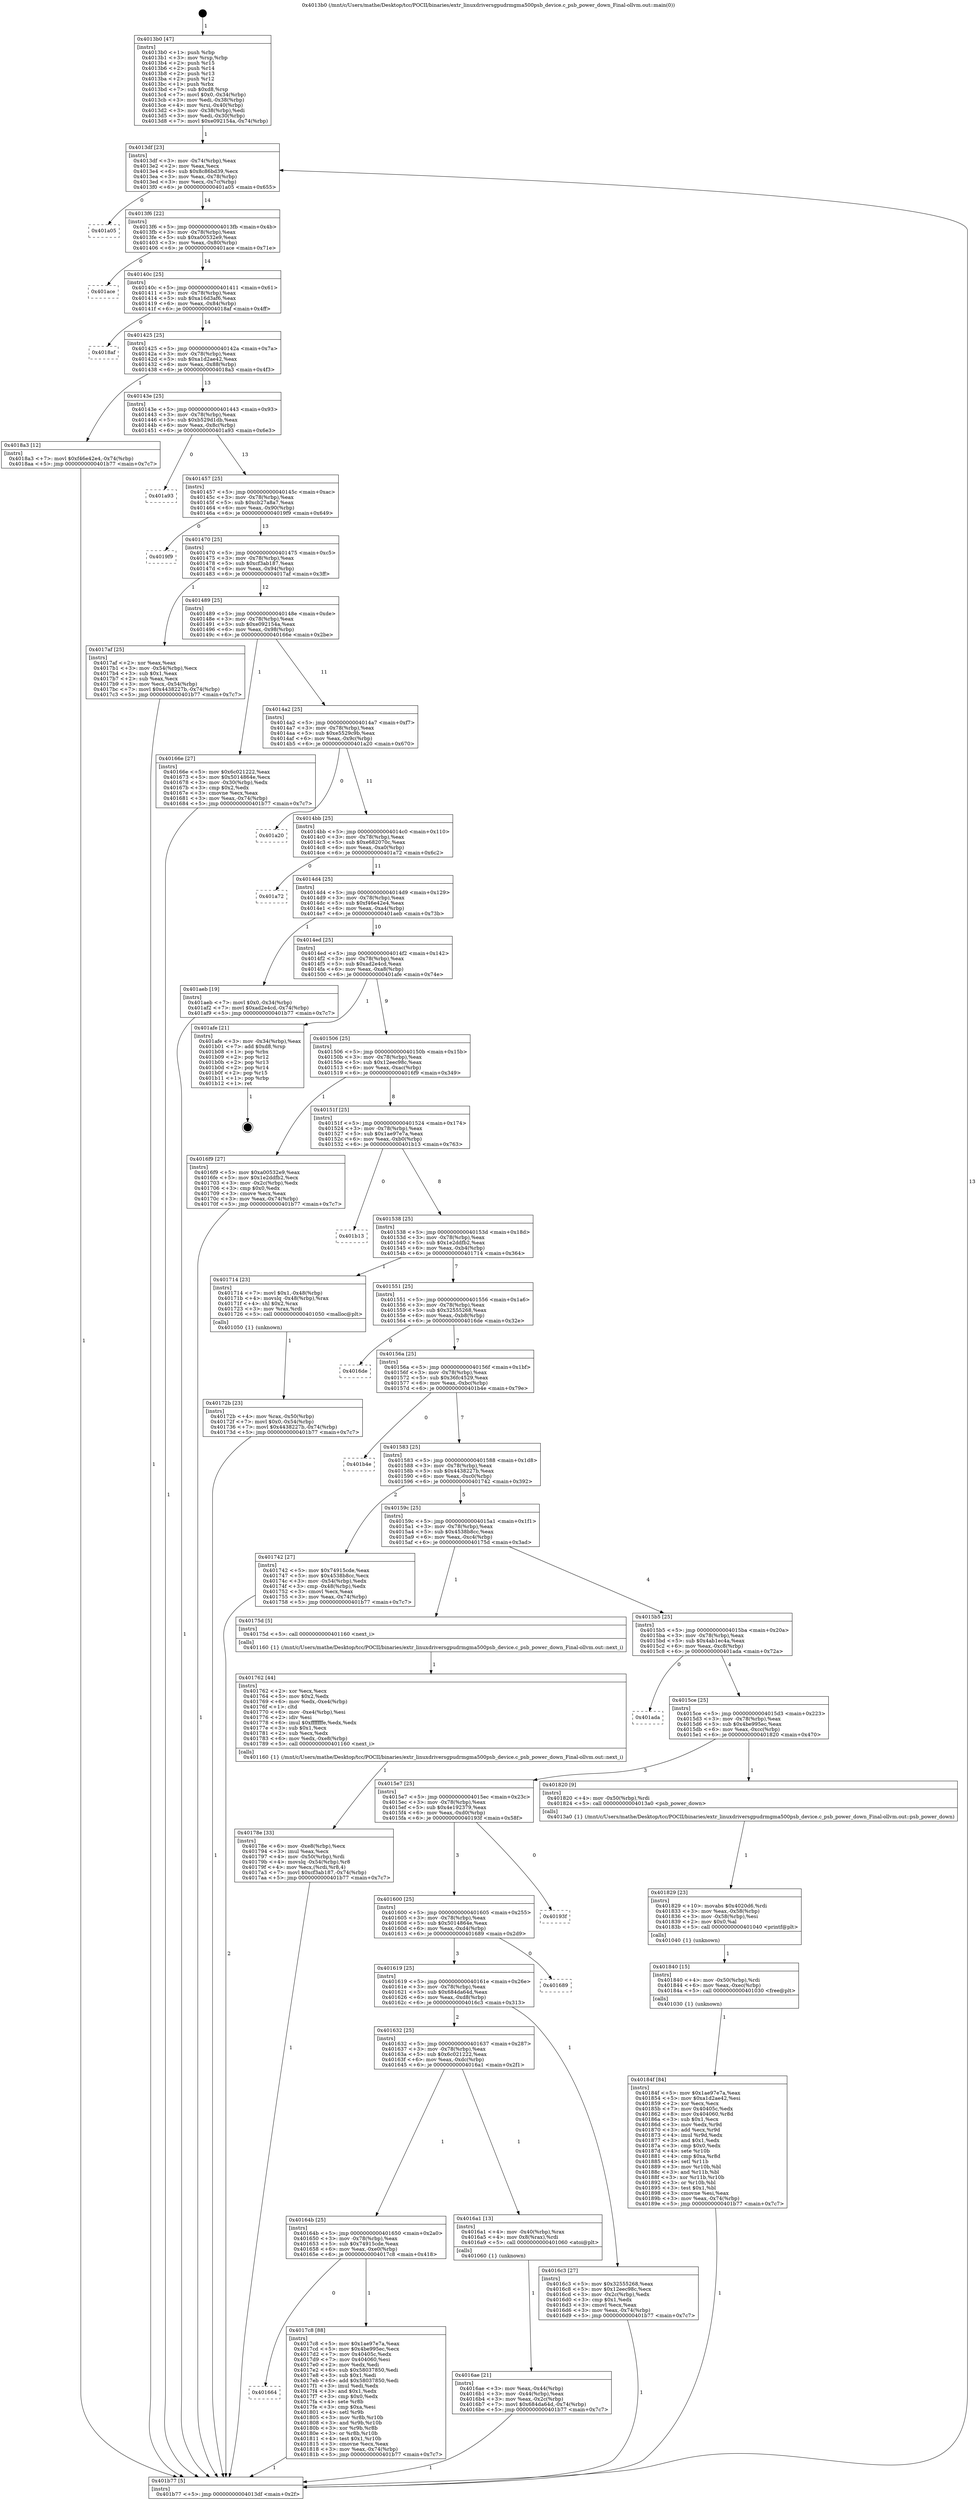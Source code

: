 digraph "0x4013b0" {
  label = "0x4013b0 (/mnt/c/Users/mathe/Desktop/tcc/POCII/binaries/extr_linuxdriversgpudrmgma500psb_device.c_psb_power_down_Final-ollvm.out::main(0))"
  labelloc = "t"
  node[shape=record]

  Entry [label="",width=0.3,height=0.3,shape=circle,fillcolor=black,style=filled]
  "0x4013df" [label="{
     0x4013df [23]\l
     | [instrs]\l
     &nbsp;&nbsp;0x4013df \<+3\>: mov -0x74(%rbp),%eax\l
     &nbsp;&nbsp;0x4013e2 \<+2\>: mov %eax,%ecx\l
     &nbsp;&nbsp;0x4013e4 \<+6\>: sub $0x8c86bd39,%ecx\l
     &nbsp;&nbsp;0x4013ea \<+3\>: mov %eax,-0x78(%rbp)\l
     &nbsp;&nbsp;0x4013ed \<+3\>: mov %ecx,-0x7c(%rbp)\l
     &nbsp;&nbsp;0x4013f0 \<+6\>: je 0000000000401a05 \<main+0x655\>\l
  }"]
  "0x401a05" [label="{
     0x401a05\l
  }", style=dashed]
  "0x4013f6" [label="{
     0x4013f6 [22]\l
     | [instrs]\l
     &nbsp;&nbsp;0x4013f6 \<+5\>: jmp 00000000004013fb \<main+0x4b\>\l
     &nbsp;&nbsp;0x4013fb \<+3\>: mov -0x78(%rbp),%eax\l
     &nbsp;&nbsp;0x4013fe \<+5\>: sub $0xa00532e9,%eax\l
     &nbsp;&nbsp;0x401403 \<+3\>: mov %eax,-0x80(%rbp)\l
     &nbsp;&nbsp;0x401406 \<+6\>: je 0000000000401ace \<main+0x71e\>\l
  }"]
  Exit [label="",width=0.3,height=0.3,shape=circle,fillcolor=black,style=filled,peripheries=2]
  "0x401ace" [label="{
     0x401ace\l
  }", style=dashed]
  "0x40140c" [label="{
     0x40140c [25]\l
     | [instrs]\l
     &nbsp;&nbsp;0x40140c \<+5\>: jmp 0000000000401411 \<main+0x61\>\l
     &nbsp;&nbsp;0x401411 \<+3\>: mov -0x78(%rbp),%eax\l
     &nbsp;&nbsp;0x401414 \<+5\>: sub $0xa16d3af6,%eax\l
     &nbsp;&nbsp;0x401419 \<+6\>: mov %eax,-0x84(%rbp)\l
     &nbsp;&nbsp;0x40141f \<+6\>: je 00000000004018af \<main+0x4ff\>\l
  }"]
  "0x40184f" [label="{
     0x40184f [84]\l
     | [instrs]\l
     &nbsp;&nbsp;0x40184f \<+5\>: mov $0x1ae97e7a,%eax\l
     &nbsp;&nbsp;0x401854 \<+5\>: mov $0xa1d2ae42,%esi\l
     &nbsp;&nbsp;0x401859 \<+2\>: xor %ecx,%ecx\l
     &nbsp;&nbsp;0x40185b \<+7\>: mov 0x40405c,%edx\l
     &nbsp;&nbsp;0x401862 \<+8\>: mov 0x404060,%r8d\l
     &nbsp;&nbsp;0x40186a \<+3\>: sub $0x1,%ecx\l
     &nbsp;&nbsp;0x40186d \<+3\>: mov %edx,%r9d\l
     &nbsp;&nbsp;0x401870 \<+3\>: add %ecx,%r9d\l
     &nbsp;&nbsp;0x401873 \<+4\>: imul %r9d,%edx\l
     &nbsp;&nbsp;0x401877 \<+3\>: and $0x1,%edx\l
     &nbsp;&nbsp;0x40187a \<+3\>: cmp $0x0,%edx\l
     &nbsp;&nbsp;0x40187d \<+4\>: sete %r10b\l
     &nbsp;&nbsp;0x401881 \<+4\>: cmp $0xa,%r8d\l
     &nbsp;&nbsp;0x401885 \<+4\>: setl %r11b\l
     &nbsp;&nbsp;0x401889 \<+3\>: mov %r10b,%bl\l
     &nbsp;&nbsp;0x40188c \<+3\>: and %r11b,%bl\l
     &nbsp;&nbsp;0x40188f \<+3\>: xor %r11b,%r10b\l
     &nbsp;&nbsp;0x401892 \<+3\>: or %r10b,%bl\l
     &nbsp;&nbsp;0x401895 \<+3\>: test $0x1,%bl\l
     &nbsp;&nbsp;0x401898 \<+3\>: cmovne %esi,%eax\l
     &nbsp;&nbsp;0x40189b \<+3\>: mov %eax,-0x74(%rbp)\l
     &nbsp;&nbsp;0x40189e \<+5\>: jmp 0000000000401b77 \<main+0x7c7\>\l
  }"]
  "0x4018af" [label="{
     0x4018af\l
  }", style=dashed]
  "0x401425" [label="{
     0x401425 [25]\l
     | [instrs]\l
     &nbsp;&nbsp;0x401425 \<+5\>: jmp 000000000040142a \<main+0x7a\>\l
     &nbsp;&nbsp;0x40142a \<+3\>: mov -0x78(%rbp),%eax\l
     &nbsp;&nbsp;0x40142d \<+5\>: sub $0xa1d2ae42,%eax\l
     &nbsp;&nbsp;0x401432 \<+6\>: mov %eax,-0x88(%rbp)\l
     &nbsp;&nbsp;0x401438 \<+6\>: je 00000000004018a3 \<main+0x4f3\>\l
  }"]
  "0x401840" [label="{
     0x401840 [15]\l
     | [instrs]\l
     &nbsp;&nbsp;0x401840 \<+4\>: mov -0x50(%rbp),%rdi\l
     &nbsp;&nbsp;0x401844 \<+6\>: mov %eax,-0xec(%rbp)\l
     &nbsp;&nbsp;0x40184a \<+5\>: call 0000000000401030 \<free@plt\>\l
     | [calls]\l
     &nbsp;&nbsp;0x401030 \{1\} (unknown)\l
  }"]
  "0x4018a3" [label="{
     0x4018a3 [12]\l
     | [instrs]\l
     &nbsp;&nbsp;0x4018a3 \<+7\>: movl $0xf46e42e4,-0x74(%rbp)\l
     &nbsp;&nbsp;0x4018aa \<+5\>: jmp 0000000000401b77 \<main+0x7c7\>\l
  }"]
  "0x40143e" [label="{
     0x40143e [25]\l
     | [instrs]\l
     &nbsp;&nbsp;0x40143e \<+5\>: jmp 0000000000401443 \<main+0x93\>\l
     &nbsp;&nbsp;0x401443 \<+3\>: mov -0x78(%rbp),%eax\l
     &nbsp;&nbsp;0x401446 \<+5\>: sub $0xb529d1db,%eax\l
     &nbsp;&nbsp;0x40144b \<+6\>: mov %eax,-0x8c(%rbp)\l
     &nbsp;&nbsp;0x401451 \<+6\>: je 0000000000401a93 \<main+0x6e3\>\l
  }"]
  "0x401829" [label="{
     0x401829 [23]\l
     | [instrs]\l
     &nbsp;&nbsp;0x401829 \<+10\>: movabs $0x4020d6,%rdi\l
     &nbsp;&nbsp;0x401833 \<+3\>: mov %eax,-0x58(%rbp)\l
     &nbsp;&nbsp;0x401836 \<+3\>: mov -0x58(%rbp),%esi\l
     &nbsp;&nbsp;0x401839 \<+2\>: mov $0x0,%al\l
     &nbsp;&nbsp;0x40183b \<+5\>: call 0000000000401040 \<printf@plt\>\l
     | [calls]\l
     &nbsp;&nbsp;0x401040 \{1\} (unknown)\l
  }"]
  "0x401a93" [label="{
     0x401a93\l
  }", style=dashed]
  "0x401457" [label="{
     0x401457 [25]\l
     | [instrs]\l
     &nbsp;&nbsp;0x401457 \<+5\>: jmp 000000000040145c \<main+0xac\>\l
     &nbsp;&nbsp;0x40145c \<+3\>: mov -0x78(%rbp),%eax\l
     &nbsp;&nbsp;0x40145f \<+5\>: sub $0xcb27a8a7,%eax\l
     &nbsp;&nbsp;0x401464 \<+6\>: mov %eax,-0x90(%rbp)\l
     &nbsp;&nbsp;0x40146a \<+6\>: je 00000000004019f9 \<main+0x649\>\l
  }"]
  "0x401664" [label="{
     0x401664\l
  }", style=dashed]
  "0x4019f9" [label="{
     0x4019f9\l
  }", style=dashed]
  "0x401470" [label="{
     0x401470 [25]\l
     | [instrs]\l
     &nbsp;&nbsp;0x401470 \<+5\>: jmp 0000000000401475 \<main+0xc5\>\l
     &nbsp;&nbsp;0x401475 \<+3\>: mov -0x78(%rbp),%eax\l
     &nbsp;&nbsp;0x401478 \<+5\>: sub $0xcf3ab187,%eax\l
     &nbsp;&nbsp;0x40147d \<+6\>: mov %eax,-0x94(%rbp)\l
     &nbsp;&nbsp;0x401483 \<+6\>: je 00000000004017af \<main+0x3ff\>\l
  }"]
  "0x4017c8" [label="{
     0x4017c8 [88]\l
     | [instrs]\l
     &nbsp;&nbsp;0x4017c8 \<+5\>: mov $0x1ae97e7a,%eax\l
     &nbsp;&nbsp;0x4017cd \<+5\>: mov $0x4be995ec,%ecx\l
     &nbsp;&nbsp;0x4017d2 \<+7\>: mov 0x40405c,%edx\l
     &nbsp;&nbsp;0x4017d9 \<+7\>: mov 0x404060,%esi\l
     &nbsp;&nbsp;0x4017e0 \<+2\>: mov %edx,%edi\l
     &nbsp;&nbsp;0x4017e2 \<+6\>: sub $0x58037850,%edi\l
     &nbsp;&nbsp;0x4017e8 \<+3\>: sub $0x1,%edi\l
     &nbsp;&nbsp;0x4017eb \<+6\>: add $0x58037850,%edi\l
     &nbsp;&nbsp;0x4017f1 \<+3\>: imul %edi,%edx\l
     &nbsp;&nbsp;0x4017f4 \<+3\>: and $0x1,%edx\l
     &nbsp;&nbsp;0x4017f7 \<+3\>: cmp $0x0,%edx\l
     &nbsp;&nbsp;0x4017fa \<+4\>: sete %r8b\l
     &nbsp;&nbsp;0x4017fe \<+3\>: cmp $0xa,%esi\l
     &nbsp;&nbsp;0x401801 \<+4\>: setl %r9b\l
     &nbsp;&nbsp;0x401805 \<+3\>: mov %r8b,%r10b\l
     &nbsp;&nbsp;0x401808 \<+3\>: and %r9b,%r10b\l
     &nbsp;&nbsp;0x40180b \<+3\>: xor %r9b,%r8b\l
     &nbsp;&nbsp;0x40180e \<+3\>: or %r8b,%r10b\l
     &nbsp;&nbsp;0x401811 \<+4\>: test $0x1,%r10b\l
     &nbsp;&nbsp;0x401815 \<+3\>: cmovne %ecx,%eax\l
     &nbsp;&nbsp;0x401818 \<+3\>: mov %eax,-0x74(%rbp)\l
     &nbsp;&nbsp;0x40181b \<+5\>: jmp 0000000000401b77 \<main+0x7c7\>\l
  }"]
  "0x4017af" [label="{
     0x4017af [25]\l
     | [instrs]\l
     &nbsp;&nbsp;0x4017af \<+2\>: xor %eax,%eax\l
     &nbsp;&nbsp;0x4017b1 \<+3\>: mov -0x54(%rbp),%ecx\l
     &nbsp;&nbsp;0x4017b4 \<+3\>: sub $0x1,%eax\l
     &nbsp;&nbsp;0x4017b7 \<+2\>: sub %eax,%ecx\l
     &nbsp;&nbsp;0x4017b9 \<+3\>: mov %ecx,-0x54(%rbp)\l
     &nbsp;&nbsp;0x4017bc \<+7\>: movl $0x4438227b,-0x74(%rbp)\l
     &nbsp;&nbsp;0x4017c3 \<+5\>: jmp 0000000000401b77 \<main+0x7c7\>\l
  }"]
  "0x401489" [label="{
     0x401489 [25]\l
     | [instrs]\l
     &nbsp;&nbsp;0x401489 \<+5\>: jmp 000000000040148e \<main+0xde\>\l
     &nbsp;&nbsp;0x40148e \<+3\>: mov -0x78(%rbp),%eax\l
     &nbsp;&nbsp;0x401491 \<+5\>: sub $0xe092154a,%eax\l
     &nbsp;&nbsp;0x401496 \<+6\>: mov %eax,-0x98(%rbp)\l
     &nbsp;&nbsp;0x40149c \<+6\>: je 000000000040166e \<main+0x2be\>\l
  }"]
  "0x40178e" [label="{
     0x40178e [33]\l
     | [instrs]\l
     &nbsp;&nbsp;0x40178e \<+6\>: mov -0xe8(%rbp),%ecx\l
     &nbsp;&nbsp;0x401794 \<+3\>: imul %eax,%ecx\l
     &nbsp;&nbsp;0x401797 \<+4\>: mov -0x50(%rbp),%rdi\l
     &nbsp;&nbsp;0x40179b \<+4\>: movslq -0x54(%rbp),%r8\l
     &nbsp;&nbsp;0x40179f \<+4\>: mov %ecx,(%rdi,%r8,4)\l
     &nbsp;&nbsp;0x4017a3 \<+7\>: movl $0xcf3ab187,-0x74(%rbp)\l
     &nbsp;&nbsp;0x4017aa \<+5\>: jmp 0000000000401b77 \<main+0x7c7\>\l
  }"]
  "0x40166e" [label="{
     0x40166e [27]\l
     | [instrs]\l
     &nbsp;&nbsp;0x40166e \<+5\>: mov $0x6c021222,%eax\l
     &nbsp;&nbsp;0x401673 \<+5\>: mov $0x5014864e,%ecx\l
     &nbsp;&nbsp;0x401678 \<+3\>: mov -0x30(%rbp),%edx\l
     &nbsp;&nbsp;0x40167b \<+3\>: cmp $0x2,%edx\l
     &nbsp;&nbsp;0x40167e \<+3\>: cmovne %ecx,%eax\l
     &nbsp;&nbsp;0x401681 \<+3\>: mov %eax,-0x74(%rbp)\l
     &nbsp;&nbsp;0x401684 \<+5\>: jmp 0000000000401b77 \<main+0x7c7\>\l
  }"]
  "0x4014a2" [label="{
     0x4014a2 [25]\l
     | [instrs]\l
     &nbsp;&nbsp;0x4014a2 \<+5\>: jmp 00000000004014a7 \<main+0xf7\>\l
     &nbsp;&nbsp;0x4014a7 \<+3\>: mov -0x78(%rbp),%eax\l
     &nbsp;&nbsp;0x4014aa \<+5\>: sub $0xe5529c9b,%eax\l
     &nbsp;&nbsp;0x4014af \<+6\>: mov %eax,-0x9c(%rbp)\l
     &nbsp;&nbsp;0x4014b5 \<+6\>: je 0000000000401a20 \<main+0x670\>\l
  }"]
  "0x401b77" [label="{
     0x401b77 [5]\l
     | [instrs]\l
     &nbsp;&nbsp;0x401b77 \<+5\>: jmp 00000000004013df \<main+0x2f\>\l
  }"]
  "0x4013b0" [label="{
     0x4013b0 [47]\l
     | [instrs]\l
     &nbsp;&nbsp;0x4013b0 \<+1\>: push %rbp\l
     &nbsp;&nbsp;0x4013b1 \<+3\>: mov %rsp,%rbp\l
     &nbsp;&nbsp;0x4013b4 \<+2\>: push %r15\l
     &nbsp;&nbsp;0x4013b6 \<+2\>: push %r14\l
     &nbsp;&nbsp;0x4013b8 \<+2\>: push %r13\l
     &nbsp;&nbsp;0x4013ba \<+2\>: push %r12\l
     &nbsp;&nbsp;0x4013bc \<+1\>: push %rbx\l
     &nbsp;&nbsp;0x4013bd \<+7\>: sub $0xd8,%rsp\l
     &nbsp;&nbsp;0x4013c4 \<+7\>: movl $0x0,-0x34(%rbp)\l
     &nbsp;&nbsp;0x4013cb \<+3\>: mov %edi,-0x38(%rbp)\l
     &nbsp;&nbsp;0x4013ce \<+4\>: mov %rsi,-0x40(%rbp)\l
     &nbsp;&nbsp;0x4013d2 \<+3\>: mov -0x38(%rbp),%edi\l
     &nbsp;&nbsp;0x4013d5 \<+3\>: mov %edi,-0x30(%rbp)\l
     &nbsp;&nbsp;0x4013d8 \<+7\>: movl $0xe092154a,-0x74(%rbp)\l
  }"]
  "0x401762" [label="{
     0x401762 [44]\l
     | [instrs]\l
     &nbsp;&nbsp;0x401762 \<+2\>: xor %ecx,%ecx\l
     &nbsp;&nbsp;0x401764 \<+5\>: mov $0x2,%edx\l
     &nbsp;&nbsp;0x401769 \<+6\>: mov %edx,-0xe4(%rbp)\l
     &nbsp;&nbsp;0x40176f \<+1\>: cltd\l
     &nbsp;&nbsp;0x401770 \<+6\>: mov -0xe4(%rbp),%esi\l
     &nbsp;&nbsp;0x401776 \<+2\>: idiv %esi\l
     &nbsp;&nbsp;0x401778 \<+6\>: imul $0xfffffffe,%edx,%edx\l
     &nbsp;&nbsp;0x40177e \<+3\>: sub $0x1,%ecx\l
     &nbsp;&nbsp;0x401781 \<+2\>: sub %ecx,%edx\l
     &nbsp;&nbsp;0x401783 \<+6\>: mov %edx,-0xe8(%rbp)\l
     &nbsp;&nbsp;0x401789 \<+5\>: call 0000000000401160 \<next_i\>\l
     | [calls]\l
     &nbsp;&nbsp;0x401160 \{1\} (/mnt/c/Users/mathe/Desktop/tcc/POCII/binaries/extr_linuxdriversgpudrmgma500psb_device.c_psb_power_down_Final-ollvm.out::next_i)\l
  }"]
  "0x401a20" [label="{
     0x401a20\l
  }", style=dashed]
  "0x4014bb" [label="{
     0x4014bb [25]\l
     | [instrs]\l
     &nbsp;&nbsp;0x4014bb \<+5\>: jmp 00000000004014c0 \<main+0x110\>\l
     &nbsp;&nbsp;0x4014c0 \<+3\>: mov -0x78(%rbp),%eax\l
     &nbsp;&nbsp;0x4014c3 \<+5\>: sub $0xe682070c,%eax\l
     &nbsp;&nbsp;0x4014c8 \<+6\>: mov %eax,-0xa0(%rbp)\l
     &nbsp;&nbsp;0x4014ce \<+6\>: je 0000000000401a72 \<main+0x6c2\>\l
  }"]
  "0x40172b" [label="{
     0x40172b [23]\l
     | [instrs]\l
     &nbsp;&nbsp;0x40172b \<+4\>: mov %rax,-0x50(%rbp)\l
     &nbsp;&nbsp;0x40172f \<+7\>: movl $0x0,-0x54(%rbp)\l
     &nbsp;&nbsp;0x401736 \<+7\>: movl $0x4438227b,-0x74(%rbp)\l
     &nbsp;&nbsp;0x40173d \<+5\>: jmp 0000000000401b77 \<main+0x7c7\>\l
  }"]
  "0x401a72" [label="{
     0x401a72\l
  }", style=dashed]
  "0x4014d4" [label="{
     0x4014d4 [25]\l
     | [instrs]\l
     &nbsp;&nbsp;0x4014d4 \<+5\>: jmp 00000000004014d9 \<main+0x129\>\l
     &nbsp;&nbsp;0x4014d9 \<+3\>: mov -0x78(%rbp),%eax\l
     &nbsp;&nbsp;0x4014dc \<+5\>: sub $0xf46e42e4,%eax\l
     &nbsp;&nbsp;0x4014e1 \<+6\>: mov %eax,-0xa4(%rbp)\l
     &nbsp;&nbsp;0x4014e7 \<+6\>: je 0000000000401aeb \<main+0x73b\>\l
  }"]
  "0x4016ae" [label="{
     0x4016ae [21]\l
     | [instrs]\l
     &nbsp;&nbsp;0x4016ae \<+3\>: mov %eax,-0x44(%rbp)\l
     &nbsp;&nbsp;0x4016b1 \<+3\>: mov -0x44(%rbp),%eax\l
     &nbsp;&nbsp;0x4016b4 \<+3\>: mov %eax,-0x2c(%rbp)\l
     &nbsp;&nbsp;0x4016b7 \<+7\>: movl $0x684da64d,-0x74(%rbp)\l
     &nbsp;&nbsp;0x4016be \<+5\>: jmp 0000000000401b77 \<main+0x7c7\>\l
  }"]
  "0x401aeb" [label="{
     0x401aeb [19]\l
     | [instrs]\l
     &nbsp;&nbsp;0x401aeb \<+7\>: movl $0x0,-0x34(%rbp)\l
     &nbsp;&nbsp;0x401af2 \<+7\>: movl $0xad2e4cd,-0x74(%rbp)\l
     &nbsp;&nbsp;0x401af9 \<+5\>: jmp 0000000000401b77 \<main+0x7c7\>\l
  }"]
  "0x4014ed" [label="{
     0x4014ed [25]\l
     | [instrs]\l
     &nbsp;&nbsp;0x4014ed \<+5\>: jmp 00000000004014f2 \<main+0x142\>\l
     &nbsp;&nbsp;0x4014f2 \<+3\>: mov -0x78(%rbp),%eax\l
     &nbsp;&nbsp;0x4014f5 \<+5\>: sub $0xad2e4cd,%eax\l
     &nbsp;&nbsp;0x4014fa \<+6\>: mov %eax,-0xa8(%rbp)\l
     &nbsp;&nbsp;0x401500 \<+6\>: je 0000000000401afe \<main+0x74e\>\l
  }"]
  "0x40164b" [label="{
     0x40164b [25]\l
     | [instrs]\l
     &nbsp;&nbsp;0x40164b \<+5\>: jmp 0000000000401650 \<main+0x2a0\>\l
     &nbsp;&nbsp;0x401650 \<+3\>: mov -0x78(%rbp),%eax\l
     &nbsp;&nbsp;0x401653 \<+5\>: sub $0x74915cde,%eax\l
     &nbsp;&nbsp;0x401658 \<+6\>: mov %eax,-0xe0(%rbp)\l
     &nbsp;&nbsp;0x40165e \<+6\>: je 00000000004017c8 \<main+0x418\>\l
  }"]
  "0x401afe" [label="{
     0x401afe [21]\l
     | [instrs]\l
     &nbsp;&nbsp;0x401afe \<+3\>: mov -0x34(%rbp),%eax\l
     &nbsp;&nbsp;0x401b01 \<+7\>: add $0xd8,%rsp\l
     &nbsp;&nbsp;0x401b08 \<+1\>: pop %rbx\l
     &nbsp;&nbsp;0x401b09 \<+2\>: pop %r12\l
     &nbsp;&nbsp;0x401b0b \<+2\>: pop %r13\l
     &nbsp;&nbsp;0x401b0d \<+2\>: pop %r14\l
     &nbsp;&nbsp;0x401b0f \<+2\>: pop %r15\l
     &nbsp;&nbsp;0x401b11 \<+1\>: pop %rbp\l
     &nbsp;&nbsp;0x401b12 \<+1\>: ret\l
  }"]
  "0x401506" [label="{
     0x401506 [25]\l
     | [instrs]\l
     &nbsp;&nbsp;0x401506 \<+5\>: jmp 000000000040150b \<main+0x15b\>\l
     &nbsp;&nbsp;0x40150b \<+3\>: mov -0x78(%rbp),%eax\l
     &nbsp;&nbsp;0x40150e \<+5\>: sub $0x12eec98c,%eax\l
     &nbsp;&nbsp;0x401513 \<+6\>: mov %eax,-0xac(%rbp)\l
     &nbsp;&nbsp;0x401519 \<+6\>: je 00000000004016f9 \<main+0x349\>\l
  }"]
  "0x4016a1" [label="{
     0x4016a1 [13]\l
     | [instrs]\l
     &nbsp;&nbsp;0x4016a1 \<+4\>: mov -0x40(%rbp),%rax\l
     &nbsp;&nbsp;0x4016a5 \<+4\>: mov 0x8(%rax),%rdi\l
     &nbsp;&nbsp;0x4016a9 \<+5\>: call 0000000000401060 \<atoi@plt\>\l
     | [calls]\l
     &nbsp;&nbsp;0x401060 \{1\} (unknown)\l
  }"]
  "0x4016f9" [label="{
     0x4016f9 [27]\l
     | [instrs]\l
     &nbsp;&nbsp;0x4016f9 \<+5\>: mov $0xa00532e9,%eax\l
     &nbsp;&nbsp;0x4016fe \<+5\>: mov $0x1e2ddfb2,%ecx\l
     &nbsp;&nbsp;0x401703 \<+3\>: mov -0x2c(%rbp),%edx\l
     &nbsp;&nbsp;0x401706 \<+3\>: cmp $0x0,%edx\l
     &nbsp;&nbsp;0x401709 \<+3\>: cmove %ecx,%eax\l
     &nbsp;&nbsp;0x40170c \<+3\>: mov %eax,-0x74(%rbp)\l
     &nbsp;&nbsp;0x40170f \<+5\>: jmp 0000000000401b77 \<main+0x7c7\>\l
  }"]
  "0x40151f" [label="{
     0x40151f [25]\l
     | [instrs]\l
     &nbsp;&nbsp;0x40151f \<+5\>: jmp 0000000000401524 \<main+0x174\>\l
     &nbsp;&nbsp;0x401524 \<+3\>: mov -0x78(%rbp),%eax\l
     &nbsp;&nbsp;0x401527 \<+5\>: sub $0x1ae97e7a,%eax\l
     &nbsp;&nbsp;0x40152c \<+6\>: mov %eax,-0xb0(%rbp)\l
     &nbsp;&nbsp;0x401532 \<+6\>: je 0000000000401b13 \<main+0x763\>\l
  }"]
  "0x401632" [label="{
     0x401632 [25]\l
     | [instrs]\l
     &nbsp;&nbsp;0x401632 \<+5\>: jmp 0000000000401637 \<main+0x287\>\l
     &nbsp;&nbsp;0x401637 \<+3\>: mov -0x78(%rbp),%eax\l
     &nbsp;&nbsp;0x40163a \<+5\>: sub $0x6c021222,%eax\l
     &nbsp;&nbsp;0x40163f \<+6\>: mov %eax,-0xdc(%rbp)\l
     &nbsp;&nbsp;0x401645 \<+6\>: je 00000000004016a1 \<main+0x2f1\>\l
  }"]
  "0x401b13" [label="{
     0x401b13\l
  }", style=dashed]
  "0x401538" [label="{
     0x401538 [25]\l
     | [instrs]\l
     &nbsp;&nbsp;0x401538 \<+5\>: jmp 000000000040153d \<main+0x18d\>\l
     &nbsp;&nbsp;0x40153d \<+3\>: mov -0x78(%rbp),%eax\l
     &nbsp;&nbsp;0x401540 \<+5\>: sub $0x1e2ddfb2,%eax\l
     &nbsp;&nbsp;0x401545 \<+6\>: mov %eax,-0xb4(%rbp)\l
     &nbsp;&nbsp;0x40154b \<+6\>: je 0000000000401714 \<main+0x364\>\l
  }"]
  "0x4016c3" [label="{
     0x4016c3 [27]\l
     | [instrs]\l
     &nbsp;&nbsp;0x4016c3 \<+5\>: mov $0x32555268,%eax\l
     &nbsp;&nbsp;0x4016c8 \<+5\>: mov $0x12eec98c,%ecx\l
     &nbsp;&nbsp;0x4016cd \<+3\>: mov -0x2c(%rbp),%edx\l
     &nbsp;&nbsp;0x4016d0 \<+3\>: cmp $0x1,%edx\l
     &nbsp;&nbsp;0x4016d3 \<+3\>: cmovl %ecx,%eax\l
     &nbsp;&nbsp;0x4016d6 \<+3\>: mov %eax,-0x74(%rbp)\l
     &nbsp;&nbsp;0x4016d9 \<+5\>: jmp 0000000000401b77 \<main+0x7c7\>\l
  }"]
  "0x401714" [label="{
     0x401714 [23]\l
     | [instrs]\l
     &nbsp;&nbsp;0x401714 \<+7\>: movl $0x1,-0x48(%rbp)\l
     &nbsp;&nbsp;0x40171b \<+4\>: movslq -0x48(%rbp),%rax\l
     &nbsp;&nbsp;0x40171f \<+4\>: shl $0x2,%rax\l
     &nbsp;&nbsp;0x401723 \<+3\>: mov %rax,%rdi\l
     &nbsp;&nbsp;0x401726 \<+5\>: call 0000000000401050 \<malloc@plt\>\l
     | [calls]\l
     &nbsp;&nbsp;0x401050 \{1\} (unknown)\l
  }"]
  "0x401551" [label="{
     0x401551 [25]\l
     | [instrs]\l
     &nbsp;&nbsp;0x401551 \<+5\>: jmp 0000000000401556 \<main+0x1a6\>\l
     &nbsp;&nbsp;0x401556 \<+3\>: mov -0x78(%rbp),%eax\l
     &nbsp;&nbsp;0x401559 \<+5\>: sub $0x32555268,%eax\l
     &nbsp;&nbsp;0x40155e \<+6\>: mov %eax,-0xb8(%rbp)\l
     &nbsp;&nbsp;0x401564 \<+6\>: je 00000000004016de \<main+0x32e\>\l
  }"]
  "0x401619" [label="{
     0x401619 [25]\l
     | [instrs]\l
     &nbsp;&nbsp;0x401619 \<+5\>: jmp 000000000040161e \<main+0x26e\>\l
     &nbsp;&nbsp;0x40161e \<+3\>: mov -0x78(%rbp),%eax\l
     &nbsp;&nbsp;0x401621 \<+5\>: sub $0x684da64d,%eax\l
     &nbsp;&nbsp;0x401626 \<+6\>: mov %eax,-0xd8(%rbp)\l
     &nbsp;&nbsp;0x40162c \<+6\>: je 00000000004016c3 \<main+0x313\>\l
  }"]
  "0x4016de" [label="{
     0x4016de\l
  }", style=dashed]
  "0x40156a" [label="{
     0x40156a [25]\l
     | [instrs]\l
     &nbsp;&nbsp;0x40156a \<+5\>: jmp 000000000040156f \<main+0x1bf\>\l
     &nbsp;&nbsp;0x40156f \<+3\>: mov -0x78(%rbp),%eax\l
     &nbsp;&nbsp;0x401572 \<+5\>: sub $0x36fc4529,%eax\l
     &nbsp;&nbsp;0x401577 \<+6\>: mov %eax,-0xbc(%rbp)\l
     &nbsp;&nbsp;0x40157d \<+6\>: je 0000000000401b4e \<main+0x79e\>\l
  }"]
  "0x401689" [label="{
     0x401689\l
  }", style=dashed]
  "0x401b4e" [label="{
     0x401b4e\l
  }", style=dashed]
  "0x401583" [label="{
     0x401583 [25]\l
     | [instrs]\l
     &nbsp;&nbsp;0x401583 \<+5\>: jmp 0000000000401588 \<main+0x1d8\>\l
     &nbsp;&nbsp;0x401588 \<+3\>: mov -0x78(%rbp),%eax\l
     &nbsp;&nbsp;0x40158b \<+5\>: sub $0x4438227b,%eax\l
     &nbsp;&nbsp;0x401590 \<+6\>: mov %eax,-0xc0(%rbp)\l
     &nbsp;&nbsp;0x401596 \<+6\>: je 0000000000401742 \<main+0x392\>\l
  }"]
  "0x401600" [label="{
     0x401600 [25]\l
     | [instrs]\l
     &nbsp;&nbsp;0x401600 \<+5\>: jmp 0000000000401605 \<main+0x255\>\l
     &nbsp;&nbsp;0x401605 \<+3\>: mov -0x78(%rbp),%eax\l
     &nbsp;&nbsp;0x401608 \<+5\>: sub $0x5014864e,%eax\l
     &nbsp;&nbsp;0x40160d \<+6\>: mov %eax,-0xd4(%rbp)\l
     &nbsp;&nbsp;0x401613 \<+6\>: je 0000000000401689 \<main+0x2d9\>\l
  }"]
  "0x401742" [label="{
     0x401742 [27]\l
     | [instrs]\l
     &nbsp;&nbsp;0x401742 \<+5\>: mov $0x74915cde,%eax\l
     &nbsp;&nbsp;0x401747 \<+5\>: mov $0x4538b8cc,%ecx\l
     &nbsp;&nbsp;0x40174c \<+3\>: mov -0x54(%rbp),%edx\l
     &nbsp;&nbsp;0x40174f \<+3\>: cmp -0x48(%rbp),%edx\l
     &nbsp;&nbsp;0x401752 \<+3\>: cmovl %ecx,%eax\l
     &nbsp;&nbsp;0x401755 \<+3\>: mov %eax,-0x74(%rbp)\l
     &nbsp;&nbsp;0x401758 \<+5\>: jmp 0000000000401b77 \<main+0x7c7\>\l
  }"]
  "0x40159c" [label="{
     0x40159c [25]\l
     | [instrs]\l
     &nbsp;&nbsp;0x40159c \<+5\>: jmp 00000000004015a1 \<main+0x1f1\>\l
     &nbsp;&nbsp;0x4015a1 \<+3\>: mov -0x78(%rbp),%eax\l
     &nbsp;&nbsp;0x4015a4 \<+5\>: sub $0x4538b8cc,%eax\l
     &nbsp;&nbsp;0x4015a9 \<+6\>: mov %eax,-0xc4(%rbp)\l
     &nbsp;&nbsp;0x4015af \<+6\>: je 000000000040175d \<main+0x3ad\>\l
  }"]
  "0x40193f" [label="{
     0x40193f\l
  }", style=dashed]
  "0x40175d" [label="{
     0x40175d [5]\l
     | [instrs]\l
     &nbsp;&nbsp;0x40175d \<+5\>: call 0000000000401160 \<next_i\>\l
     | [calls]\l
     &nbsp;&nbsp;0x401160 \{1\} (/mnt/c/Users/mathe/Desktop/tcc/POCII/binaries/extr_linuxdriversgpudrmgma500psb_device.c_psb_power_down_Final-ollvm.out::next_i)\l
  }"]
  "0x4015b5" [label="{
     0x4015b5 [25]\l
     | [instrs]\l
     &nbsp;&nbsp;0x4015b5 \<+5\>: jmp 00000000004015ba \<main+0x20a\>\l
     &nbsp;&nbsp;0x4015ba \<+3\>: mov -0x78(%rbp),%eax\l
     &nbsp;&nbsp;0x4015bd \<+5\>: sub $0x4ab1ec4a,%eax\l
     &nbsp;&nbsp;0x4015c2 \<+6\>: mov %eax,-0xc8(%rbp)\l
     &nbsp;&nbsp;0x4015c8 \<+6\>: je 0000000000401ada \<main+0x72a\>\l
  }"]
  "0x4015e7" [label="{
     0x4015e7 [25]\l
     | [instrs]\l
     &nbsp;&nbsp;0x4015e7 \<+5\>: jmp 00000000004015ec \<main+0x23c\>\l
     &nbsp;&nbsp;0x4015ec \<+3\>: mov -0x78(%rbp),%eax\l
     &nbsp;&nbsp;0x4015ef \<+5\>: sub $0x4e192379,%eax\l
     &nbsp;&nbsp;0x4015f4 \<+6\>: mov %eax,-0xd0(%rbp)\l
     &nbsp;&nbsp;0x4015fa \<+6\>: je 000000000040193f \<main+0x58f\>\l
  }"]
  "0x401ada" [label="{
     0x401ada\l
  }", style=dashed]
  "0x4015ce" [label="{
     0x4015ce [25]\l
     | [instrs]\l
     &nbsp;&nbsp;0x4015ce \<+5\>: jmp 00000000004015d3 \<main+0x223\>\l
     &nbsp;&nbsp;0x4015d3 \<+3\>: mov -0x78(%rbp),%eax\l
     &nbsp;&nbsp;0x4015d6 \<+5\>: sub $0x4be995ec,%eax\l
     &nbsp;&nbsp;0x4015db \<+6\>: mov %eax,-0xcc(%rbp)\l
     &nbsp;&nbsp;0x4015e1 \<+6\>: je 0000000000401820 \<main+0x470\>\l
  }"]
  "0x401820" [label="{
     0x401820 [9]\l
     | [instrs]\l
     &nbsp;&nbsp;0x401820 \<+4\>: mov -0x50(%rbp),%rdi\l
     &nbsp;&nbsp;0x401824 \<+5\>: call 00000000004013a0 \<psb_power_down\>\l
     | [calls]\l
     &nbsp;&nbsp;0x4013a0 \{1\} (/mnt/c/Users/mathe/Desktop/tcc/POCII/binaries/extr_linuxdriversgpudrmgma500psb_device.c_psb_power_down_Final-ollvm.out::psb_power_down)\l
  }"]
  Entry -> "0x4013b0" [label=" 1"]
  "0x4013df" -> "0x401a05" [label=" 0"]
  "0x4013df" -> "0x4013f6" [label=" 14"]
  "0x401afe" -> Exit [label=" 1"]
  "0x4013f6" -> "0x401ace" [label=" 0"]
  "0x4013f6" -> "0x40140c" [label=" 14"]
  "0x401aeb" -> "0x401b77" [label=" 1"]
  "0x40140c" -> "0x4018af" [label=" 0"]
  "0x40140c" -> "0x401425" [label=" 14"]
  "0x4018a3" -> "0x401b77" [label=" 1"]
  "0x401425" -> "0x4018a3" [label=" 1"]
  "0x401425" -> "0x40143e" [label=" 13"]
  "0x40184f" -> "0x401b77" [label=" 1"]
  "0x40143e" -> "0x401a93" [label=" 0"]
  "0x40143e" -> "0x401457" [label=" 13"]
  "0x401840" -> "0x40184f" [label=" 1"]
  "0x401457" -> "0x4019f9" [label=" 0"]
  "0x401457" -> "0x401470" [label=" 13"]
  "0x401829" -> "0x401840" [label=" 1"]
  "0x401470" -> "0x4017af" [label=" 1"]
  "0x401470" -> "0x401489" [label=" 12"]
  "0x401820" -> "0x401829" [label=" 1"]
  "0x401489" -> "0x40166e" [label=" 1"]
  "0x401489" -> "0x4014a2" [label=" 11"]
  "0x40166e" -> "0x401b77" [label=" 1"]
  "0x4013b0" -> "0x4013df" [label=" 1"]
  "0x401b77" -> "0x4013df" [label=" 13"]
  "0x40164b" -> "0x401664" [label=" 0"]
  "0x4014a2" -> "0x401a20" [label=" 0"]
  "0x4014a2" -> "0x4014bb" [label=" 11"]
  "0x40164b" -> "0x4017c8" [label=" 1"]
  "0x4014bb" -> "0x401a72" [label=" 0"]
  "0x4014bb" -> "0x4014d4" [label=" 11"]
  "0x4017c8" -> "0x401b77" [label=" 1"]
  "0x4014d4" -> "0x401aeb" [label=" 1"]
  "0x4014d4" -> "0x4014ed" [label=" 10"]
  "0x4017af" -> "0x401b77" [label=" 1"]
  "0x4014ed" -> "0x401afe" [label=" 1"]
  "0x4014ed" -> "0x401506" [label=" 9"]
  "0x40178e" -> "0x401b77" [label=" 1"]
  "0x401506" -> "0x4016f9" [label=" 1"]
  "0x401506" -> "0x40151f" [label=" 8"]
  "0x401762" -> "0x40178e" [label=" 1"]
  "0x40151f" -> "0x401b13" [label=" 0"]
  "0x40151f" -> "0x401538" [label=" 8"]
  "0x401742" -> "0x401b77" [label=" 2"]
  "0x401538" -> "0x401714" [label=" 1"]
  "0x401538" -> "0x401551" [label=" 7"]
  "0x40172b" -> "0x401b77" [label=" 1"]
  "0x401551" -> "0x4016de" [label=" 0"]
  "0x401551" -> "0x40156a" [label=" 7"]
  "0x4016f9" -> "0x401b77" [label=" 1"]
  "0x40156a" -> "0x401b4e" [label=" 0"]
  "0x40156a" -> "0x401583" [label=" 7"]
  "0x4016c3" -> "0x401b77" [label=" 1"]
  "0x401583" -> "0x401742" [label=" 2"]
  "0x401583" -> "0x40159c" [label=" 5"]
  "0x4016a1" -> "0x4016ae" [label=" 1"]
  "0x40159c" -> "0x40175d" [label=" 1"]
  "0x40159c" -> "0x4015b5" [label=" 4"]
  "0x401632" -> "0x40164b" [label=" 1"]
  "0x4015b5" -> "0x401ada" [label=" 0"]
  "0x4015b5" -> "0x4015ce" [label=" 4"]
  "0x40175d" -> "0x401762" [label=" 1"]
  "0x4015ce" -> "0x401820" [label=" 1"]
  "0x4015ce" -> "0x4015e7" [label=" 3"]
  "0x401632" -> "0x4016a1" [label=" 1"]
  "0x4015e7" -> "0x40193f" [label=" 0"]
  "0x4015e7" -> "0x401600" [label=" 3"]
  "0x4016ae" -> "0x401b77" [label=" 1"]
  "0x401600" -> "0x401689" [label=" 0"]
  "0x401600" -> "0x401619" [label=" 3"]
  "0x401714" -> "0x40172b" [label=" 1"]
  "0x401619" -> "0x4016c3" [label=" 1"]
  "0x401619" -> "0x401632" [label=" 2"]
}
